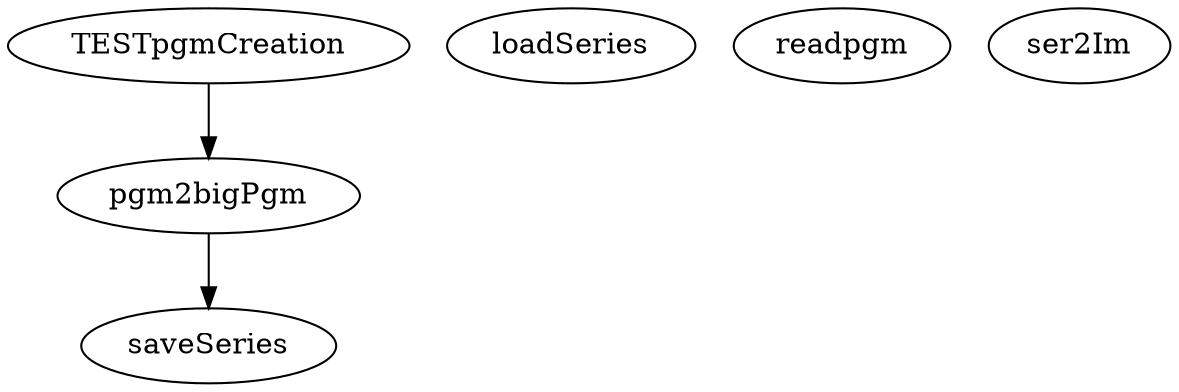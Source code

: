 /* Created by mdot for Matlab */
digraph m2html {
  TESTpgmCreation -> pgm2bigPgm;
  pgm2bigPgm -> saveSeries;

  TESTpgmCreation [URL="TESTpgmCreation.html"];
  loadSeries [URL="loadSeries.html"];
  pgm2bigPgm [URL="pgm2bigPgm.html"];
  readpgm [URL="readpgm.html"];
  saveSeries [URL="saveSeries.html"];
  ser2Im [URL="ser2Im.html"];
}